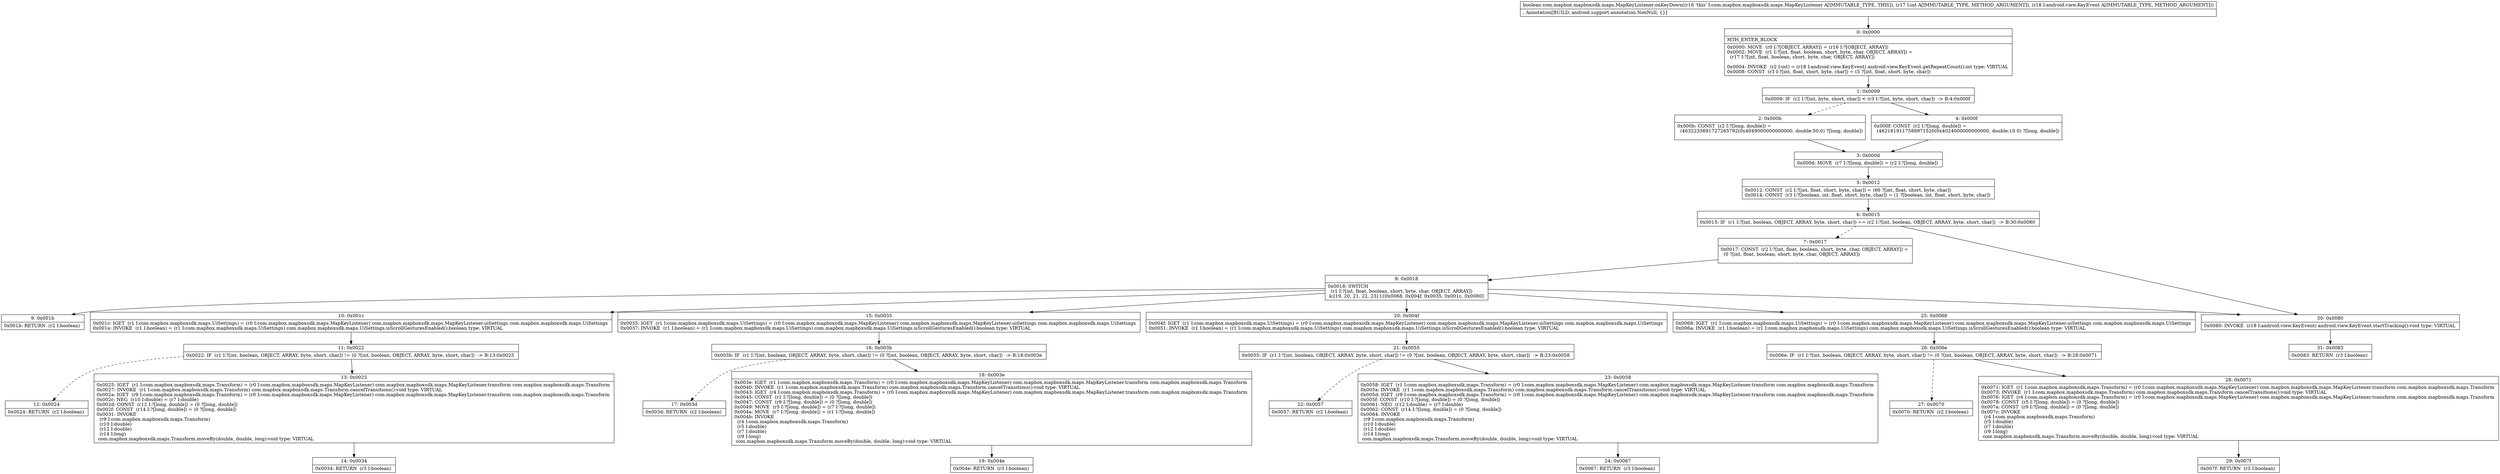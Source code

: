 digraph "CFG forcom.mapbox.mapboxsdk.maps.MapKeyListener.onKeyDown(ILandroid\/view\/KeyEvent;)Z" {
Node_0 [shape=record,label="{0\:\ 0x0000|MTH_ENTER_BLOCK\l|0x0000: MOVE  (r0 I:?[OBJECT, ARRAY]) = (r16 I:?[OBJECT, ARRAY]) \l0x0002: MOVE  (r1 I:?[int, float, boolean, short, byte, char, OBJECT, ARRAY]) = \l  (r17 I:?[int, float, boolean, short, byte, char, OBJECT, ARRAY])\l \l0x0004: INVOKE  (r2 I:int) = (r18 I:android.view.KeyEvent) android.view.KeyEvent.getRepeatCount():int type: VIRTUAL \l0x0008: CONST  (r3 I:?[int, float, short, byte, char]) = (5 ?[int, float, short, byte, char]) \l}"];
Node_1 [shape=record,label="{1\:\ 0x0009|0x0009: IF  (r2 I:?[int, byte, short, char]) \< (r3 I:?[int, byte, short, char])  \-\> B:4:0x000f \l}"];
Node_2 [shape=record,label="{2\:\ 0x000b|0x000b: CONST  (r2 I:?[long, double]) = \l  (4632233691727265792(0x4049000000000000, double:50.0) ?[long, double])\l \l}"];
Node_3 [shape=record,label="{3\:\ 0x000d|0x000d: MOVE  (r7 I:?[long, double]) = (r2 I:?[long, double]) \l}"];
Node_4 [shape=record,label="{4\:\ 0x000f|0x000f: CONST  (r2 I:?[long, double]) = \l  (4621819117588971520(0x4024000000000000, double:10.0) ?[long, double])\l \l}"];
Node_5 [shape=record,label="{5\:\ 0x0012|0x0012: CONST  (r2 I:?[int, float, short, byte, char]) = (66 ?[int, float, short, byte, char]) \l0x0014: CONST  (r3 I:?[boolean, int, float, short, byte, char]) = (1 ?[boolean, int, float, short, byte, char]) \l}"];
Node_6 [shape=record,label="{6\:\ 0x0015|0x0015: IF  (r1 I:?[int, boolean, OBJECT, ARRAY, byte, short, char]) == (r2 I:?[int, boolean, OBJECT, ARRAY, byte, short, char])  \-\> B:30:0x0080 \l}"];
Node_7 [shape=record,label="{7\:\ 0x0017|0x0017: CONST  (r2 I:?[int, float, boolean, short, byte, char, OBJECT, ARRAY]) = \l  (0 ?[int, float, boolean, short, byte, char, OBJECT, ARRAY])\l \l}"];
Node_8 [shape=record,label="{8\:\ 0x0018|0x0018: SWITCH  \l  (r1 I:?[int, float, boolean, short, byte, char, OBJECT, ARRAY])\l k:[19, 20, 21, 22, 23] t:[0x0068, 0x004f, 0x0035, 0x001c, 0x0080] \l}"];
Node_9 [shape=record,label="{9\:\ 0x001b|0x001b: RETURN  (r2 I:boolean) \l}"];
Node_10 [shape=record,label="{10\:\ 0x001c|0x001c: IGET  (r1 I:com.mapbox.mapboxsdk.maps.UiSettings) = (r0 I:com.mapbox.mapboxsdk.maps.MapKeyListener) com.mapbox.mapboxsdk.maps.MapKeyListener.uiSettings com.mapbox.mapboxsdk.maps.UiSettings \l0x001e: INVOKE  (r1 I:boolean) = (r1 I:com.mapbox.mapboxsdk.maps.UiSettings) com.mapbox.mapboxsdk.maps.UiSettings.isScrollGesturesEnabled():boolean type: VIRTUAL \l}"];
Node_11 [shape=record,label="{11\:\ 0x0022|0x0022: IF  (r1 I:?[int, boolean, OBJECT, ARRAY, byte, short, char]) != (0 ?[int, boolean, OBJECT, ARRAY, byte, short, char])  \-\> B:13:0x0025 \l}"];
Node_12 [shape=record,label="{12\:\ 0x0024|0x0024: RETURN  (r2 I:boolean) \l}"];
Node_13 [shape=record,label="{13\:\ 0x0025|0x0025: IGET  (r1 I:com.mapbox.mapboxsdk.maps.Transform) = (r0 I:com.mapbox.mapboxsdk.maps.MapKeyListener) com.mapbox.mapboxsdk.maps.MapKeyListener.transform com.mapbox.mapboxsdk.maps.Transform \l0x0027: INVOKE  (r1 I:com.mapbox.mapboxsdk.maps.Transform) com.mapbox.mapboxsdk.maps.Transform.cancelTransitions():void type: VIRTUAL \l0x002a: IGET  (r9 I:com.mapbox.mapboxsdk.maps.Transform) = (r0 I:com.mapbox.mapboxsdk.maps.MapKeyListener) com.mapbox.mapboxsdk.maps.MapKeyListener.transform com.mapbox.mapboxsdk.maps.Transform \l0x002c: NEG  (r10 I:double) = (r7 I:double) \l0x002d: CONST  (r12 I:?[long, double]) = (0 ?[long, double]) \l0x002f: CONST  (r14 I:?[long, double]) = (0 ?[long, double]) \l0x0031: INVOKE  \l  (r9 I:com.mapbox.mapboxsdk.maps.Transform)\l  (r10 I:double)\l  (r12 I:double)\l  (r14 I:long)\l com.mapbox.mapboxsdk.maps.Transform.moveBy(double, double, long):void type: VIRTUAL \l}"];
Node_14 [shape=record,label="{14\:\ 0x0034|0x0034: RETURN  (r3 I:boolean) \l}"];
Node_15 [shape=record,label="{15\:\ 0x0035|0x0035: IGET  (r1 I:com.mapbox.mapboxsdk.maps.UiSettings) = (r0 I:com.mapbox.mapboxsdk.maps.MapKeyListener) com.mapbox.mapboxsdk.maps.MapKeyListener.uiSettings com.mapbox.mapboxsdk.maps.UiSettings \l0x0037: INVOKE  (r1 I:boolean) = (r1 I:com.mapbox.mapboxsdk.maps.UiSettings) com.mapbox.mapboxsdk.maps.UiSettings.isScrollGesturesEnabled():boolean type: VIRTUAL \l}"];
Node_16 [shape=record,label="{16\:\ 0x003b|0x003b: IF  (r1 I:?[int, boolean, OBJECT, ARRAY, byte, short, char]) != (0 ?[int, boolean, OBJECT, ARRAY, byte, short, char])  \-\> B:18:0x003e \l}"];
Node_17 [shape=record,label="{17\:\ 0x003d|0x003d: RETURN  (r2 I:boolean) \l}"];
Node_18 [shape=record,label="{18\:\ 0x003e|0x003e: IGET  (r1 I:com.mapbox.mapboxsdk.maps.Transform) = (r0 I:com.mapbox.mapboxsdk.maps.MapKeyListener) com.mapbox.mapboxsdk.maps.MapKeyListener.transform com.mapbox.mapboxsdk.maps.Transform \l0x0040: INVOKE  (r1 I:com.mapbox.mapboxsdk.maps.Transform) com.mapbox.mapboxsdk.maps.Transform.cancelTransitions():void type: VIRTUAL \l0x0043: IGET  (r4 I:com.mapbox.mapboxsdk.maps.Transform) = (r0 I:com.mapbox.mapboxsdk.maps.MapKeyListener) com.mapbox.mapboxsdk.maps.MapKeyListener.transform com.mapbox.mapboxsdk.maps.Transform \l0x0045: CONST  (r1 I:?[long, double]) = (0 ?[long, double]) \l0x0047: CONST  (r9 I:?[long, double]) = (0 ?[long, double]) \l0x0049: MOVE  (r5 I:?[long, double]) = (r7 I:?[long, double]) \l0x004a: MOVE  (r7 I:?[long, double]) = (r1 I:?[long, double]) \l0x004b: INVOKE  \l  (r4 I:com.mapbox.mapboxsdk.maps.Transform)\l  (r5 I:double)\l  (r7 I:double)\l  (r9 I:long)\l com.mapbox.mapboxsdk.maps.Transform.moveBy(double, double, long):void type: VIRTUAL \l}"];
Node_19 [shape=record,label="{19\:\ 0x004e|0x004e: RETURN  (r3 I:boolean) \l}"];
Node_20 [shape=record,label="{20\:\ 0x004f|0x004f: IGET  (r1 I:com.mapbox.mapboxsdk.maps.UiSettings) = (r0 I:com.mapbox.mapboxsdk.maps.MapKeyListener) com.mapbox.mapboxsdk.maps.MapKeyListener.uiSettings com.mapbox.mapboxsdk.maps.UiSettings \l0x0051: INVOKE  (r1 I:boolean) = (r1 I:com.mapbox.mapboxsdk.maps.UiSettings) com.mapbox.mapboxsdk.maps.UiSettings.isScrollGesturesEnabled():boolean type: VIRTUAL \l}"];
Node_21 [shape=record,label="{21\:\ 0x0055|0x0055: IF  (r1 I:?[int, boolean, OBJECT, ARRAY, byte, short, char]) != (0 ?[int, boolean, OBJECT, ARRAY, byte, short, char])  \-\> B:23:0x0058 \l}"];
Node_22 [shape=record,label="{22\:\ 0x0057|0x0057: RETURN  (r2 I:boolean) \l}"];
Node_23 [shape=record,label="{23\:\ 0x0058|0x0058: IGET  (r1 I:com.mapbox.mapboxsdk.maps.Transform) = (r0 I:com.mapbox.mapboxsdk.maps.MapKeyListener) com.mapbox.mapboxsdk.maps.MapKeyListener.transform com.mapbox.mapboxsdk.maps.Transform \l0x005a: INVOKE  (r1 I:com.mapbox.mapboxsdk.maps.Transform) com.mapbox.mapboxsdk.maps.Transform.cancelTransitions():void type: VIRTUAL \l0x005d: IGET  (r9 I:com.mapbox.mapboxsdk.maps.Transform) = (r0 I:com.mapbox.mapboxsdk.maps.MapKeyListener) com.mapbox.mapboxsdk.maps.MapKeyListener.transform com.mapbox.mapboxsdk.maps.Transform \l0x005f: CONST  (r10 I:?[long, double]) = (0 ?[long, double]) \l0x0061: NEG  (r12 I:double) = (r7 I:double) \l0x0062: CONST  (r14 I:?[long, double]) = (0 ?[long, double]) \l0x0064: INVOKE  \l  (r9 I:com.mapbox.mapboxsdk.maps.Transform)\l  (r10 I:double)\l  (r12 I:double)\l  (r14 I:long)\l com.mapbox.mapboxsdk.maps.Transform.moveBy(double, double, long):void type: VIRTUAL \l}"];
Node_24 [shape=record,label="{24\:\ 0x0067|0x0067: RETURN  (r3 I:boolean) \l}"];
Node_25 [shape=record,label="{25\:\ 0x0068|0x0068: IGET  (r1 I:com.mapbox.mapboxsdk.maps.UiSettings) = (r0 I:com.mapbox.mapboxsdk.maps.MapKeyListener) com.mapbox.mapboxsdk.maps.MapKeyListener.uiSettings com.mapbox.mapboxsdk.maps.UiSettings \l0x006a: INVOKE  (r1 I:boolean) = (r1 I:com.mapbox.mapboxsdk.maps.UiSettings) com.mapbox.mapboxsdk.maps.UiSettings.isScrollGesturesEnabled():boolean type: VIRTUAL \l}"];
Node_26 [shape=record,label="{26\:\ 0x006e|0x006e: IF  (r1 I:?[int, boolean, OBJECT, ARRAY, byte, short, char]) != (0 ?[int, boolean, OBJECT, ARRAY, byte, short, char])  \-\> B:28:0x0071 \l}"];
Node_27 [shape=record,label="{27\:\ 0x0070|0x0070: RETURN  (r2 I:boolean) \l}"];
Node_28 [shape=record,label="{28\:\ 0x0071|0x0071: IGET  (r1 I:com.mapbox.mapboxsdk.maps.Transform) = (r0 I:com.mapbox.mapboxsdk.maps.MapKeyListener) com.mapbox.mapboxsdk.maps.MapKeyListener.transform com.mapbox.mapboxsdk.maps.Transform \l0x0073: INVOKE  (r1 I:com.mapbox.mapboxsdk.maps.Transform) com.mapbox.mapboxsdk.maps.Transform.cancelTransitions():void type: VIRTUAL \l0x0076: IGET  (r4 I:com.mapbox.mapboxsdk.maps.Transform) = (r0 I:com.mapbox.mapboxsdk.maps.MapKeyListener) com.mapbox.mapboxsdk.maps.MapKeyListener.transform com.mapbox.mapboxsdk.maps.Transform \l0x0078: CONST  (r5 I:?[long, double]) = (0 ?[long, double]) \l0x007a: CONST  (r9 I:?[long, double]) = (0 ?[long, double]) \l0x007c: INVOKE  \l  (r4 I:com.mapbox.mapboxsdk.maps.Transform)\l  (r5 I:double)\l  (r7 I:double)\l  (r9 I:long)\l com.mapbox.mapboxsdk.maps.Transform.moveBy(double, double, long):void type: VIRTUAL \l}"];
Node_29 [shape=record,label="{29\:\ 0x007f|0x007f: RETURN  (r3 I:boolean) \l}"];
Node_30 [shape=record,label="{30\:\ 0x0080|0x0080: INVOKE  (r18 I:android.view.KeyEvent) android.view.KeyEvent.startTracking():void type: VIRTUAL \l}"];
Node_31 [shape=record,label="{31\:\ 0x0083|0x0083: RETURN  (r3 I:boolean) \l}"];
MethodNode[shape=record,label="{boolean com.mapbox.mapboxsdk.maps.MapKeyListener.onKeyDown((r16 'this' I:com.mapbox.mapboxsdk.maps.MapKeyListener A[IMMUTABLE_TYPE, THIS]), (r17 I:int A[IMMUTABLE_TYPE, METHOD_ARGUMENT]), (r18 I:android.view.KeyEvent A[IMMUTABLE_TYPE, METHOD_ARGUMENT]))  | , Annotation[BUILD, android.support.annotation.NonNull, \{\}]\l}"];
MethodNode -> Node_0;
Node_0 -> Node_1;
Node_1 -> Node_2[style=dashed];
Node_1 -> Node_4;
Node_2 -> Node_3;
Node_3 -> Node_5;
Node_4 -> Node_3;
Node_5 -> Node_6;
Node_6 -> Node_7[style=dashed];
Node_6 -> Node_30;
Node_7 -> Node_8;
Node_8 -> Node_9;
Node_8 -> Node_10;
Node_8 -> Node_15;
Node_8 -> Node_20;
Node_8 -> Node_25;
Node_8 -> Node_30;
Node_10 -> Node_11;
Node_11 -> Node_12[style=dashed];
Node_11 -> Node_13;
Node_13 -> Node_14;
Node_15 -> Node_16;
Node_16 -> Node_17[style=dashed];
Node_16 -> Node_18;
Node_18 -> Node_19;
Node_20 -> Node_21;
Node_21 -> Node_22[style=dashed];
Node_21 -> Node_23;
Node_23 -> Node_24;
Node_25 -> Node_26;
Node_26 -> Node_27[style=dashed];
Node_26 -> Node_28;
Node_28 -> Node_29;
Node_30 -> Node_31;
}

